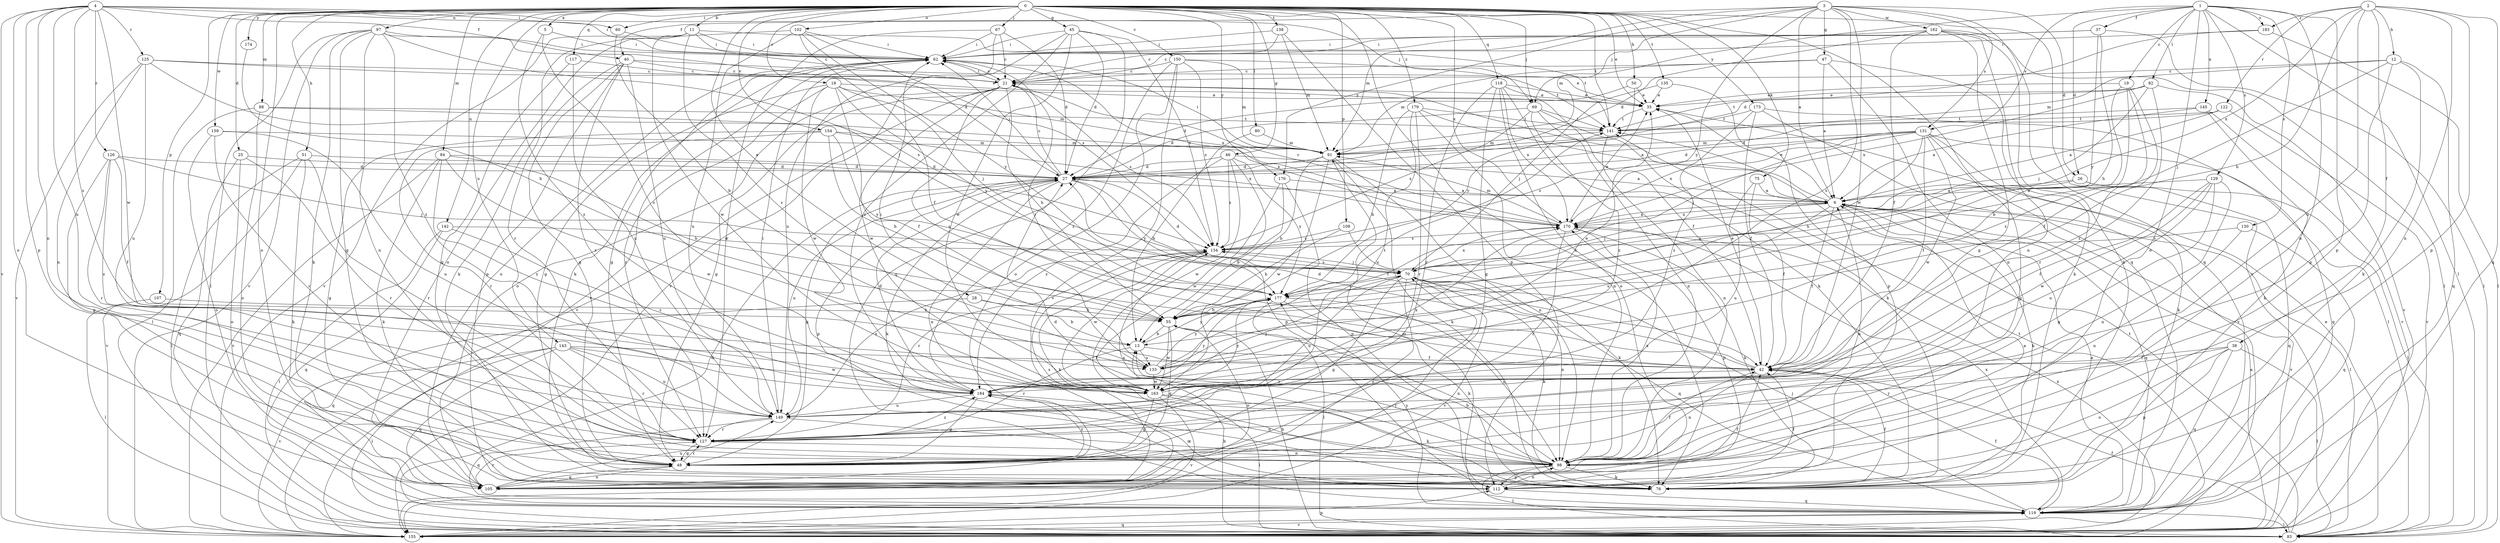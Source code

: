 strict digraph  {
0;
1;
2;
3;
4;
5;
6;
11;
12;
13;
18;
19;
21;
25;
26;
27;
28;
35;
37;
38;
40;
42;
45;
46;
47;
48;
50;
51;
55;
60;
62;
67;
69;
70;
75;
76;
80;
82;
83;
84;
88;
91;
97;
98;
102;
105;
107;
108;
112;
117;
118;
119;
122;
125;
126;
127;
129;
130;
131;
133;
134;
135;
138;
141;
142;
143;
145;
149;
150;
154;
155;
159;
162;
163;
170;
173;
174;
176;
177;
179;
183;
184;
0 -> 5  [label=a];
0 -> 11  [label=b];
0 -> 18  [label=c];
0 -> 25  [label=d];
0 -> 28  [label=e];
0 -> 35  [label=e];
0 -> 45  [label=g];
0 -> 46  [label=g];
0 -> 50  [label=h];
0 -> 51  [label=h];
0 -> 60  [label=i];
0 -> 67  [label=j];
0 -> 69  [label=j];
0 -> 75  [label=k];
0 -> 76  [label=k];
0 -> 80  [label=l];
0 -> 84  [label=m];
0 -> 88  [label=m];
0 -> 97  [label=n];
0 -> 102  [label=o];
0 -> 105  [label=o];
0 -> 107  [label=p];
0 -> 108  [label=p];
0 -> 117  [label=q];
0 -> 118  [label=q];
0 -> 119  [label=q];
0 -> 135  [label=t];
0 -> 138  [label=t];
0 -> 141  [label=t];
0 -> 142  [label=u];
0 -> 143  [label=u];
0 -> 150  [label=v];
0 -> 154  [label=v];
0 -> 155  [label=v];
0 -> 159  [label=w];
0 -> 170  [label=x];
0 -> 173  [label=y];
0 -> 174  [label=y];
0 -> 176  [label=y];
0 -> 179  [label=z];
1 -> 19  [label=c];
1 -> 26  [label=d];
1 -> 37  [label=f];
1 -> 82  [label=l];
1 -> 83  [label=l];
1 -> 91  [label=m];
1 -> 98  [label=n];
1 -> 105  [label=o];
1 -> 112  [label=p];
1 -> 129  [label=s];
1 -> 130  [label=s];
1 -> 131  [label=s];
1 -> 145  [label=u];
1 -> 183  [label=z];
2 -> 12  [label=b];
2 -> 38  [label=f];
2 -> 55  [label=h];
2 -> 98  [label=n];
2 -> 112  [label=p];
2 -> 119  [label=q];
2 -> 122  [label=r];
2 -> 149  [label=u];
2 -> 170  [label=x];
2 -> 183  [label=z];
3 -> 6  [label=a];
3 -> 26  [label=d];
3 -> 40  [label=f];
3 -> 47  [label=g];
3 -> 69  [label=j];
3 -> 91  [label=m];
3 -> 119  [label=q];
3 -> 131  [label=s];
3 -> 133  [label=s];
3 -> 162  [label=w];
3 -> 163  [label=w];
3 -> 176  [label=y];
3 -> 177  [label=y];
4 -> 40  [label=f];
4 -> 60  [label=i];
4 -> 62  [label=i];
4 -> 69  [label=j];
4 -> 98  [label=n];
4 -> 105  [label=o];
4 -> 112  [label=p];
4 -> 125  [label=r];
4 -> 126  [label=r];
4 -> 133  [label=s];
4 -> 149  [label=u];
4 -> 155  [label=v];
4 -> 163  [label=w];
5 -> 62  [label=i];
5 -> 133  [label=s];
5 -> 184  [label=z];
6 -> 21  [label=c];
6 -> 35  [label=e];
6 -> 42  [label=f];
6 -> 70  [label=j];
6 -> 76  [label=k];
6 -> 83  [label=l];
6 -> 119  [label=q];
6 -> 133  [label=s];
6 -> 155  [label=v];
6 -> 170  [label=x];
11 -> 21  [label=c];
11 -> 62  [label=i];
11 -> 127  [label=r];
11 -> 133  [label=s];
11 -> 141  [label=t];
11 -> 155  [label=v];
11 -> 163  [label=w];
12 -> 21  [label=c];
12 -> 48  [label=g];
12 -> 70  [label=j];
12 -> 76  [label=k];
12 -> 91  [label=m];
12 -> 119  [label=q];
13 -> 42  [label=f];
13 -> 127  [label=r];
13 -> 133  [label=s];
13 -> 177  [label=y];
18 -> 35  [label=e];
18 -> 42  [label=f];
18 -> 48  [label=g];
18 -> 70  [label=j];
18 -> 91  [label=m];
18 -> 127  [label=r];
18 -> 163  [label=w];
18 -> 177  [label=y];
19 -> 13  [label=b];
19 -> 35  [label=e];
19 -> 42  [label=f];
19 -> 133  [label=s];
19 -> 184  [label=z];
21 -> 35  [label=e];
21 -> 48  [label=g];
21 -> 55  [label=h];
21 -> 62  [label=i];
21 -> 105  [label=o];
21 -> 133  [label=s];
21 -> 134  [label=s];
21 -> 155  [label=v];
21 -> 163  [label=w];
25 -> 27  [label=d];
25 -> 105  [label=o];
25 -> 119  [label=q];
25 -> 127  [label=r];
26 -> 6  [label=a];
26 -> 83  [label=l];
26 -> 119  [label=q];
26 -> 177  [label=y];
27 -> 6  [label=a];
27 -> 21  [label=c];
27 -> 42  [label=f];
27 -> 48  [label=g];
27 -> 62  [label=i];
27 -> 76  [label=k];
27 -> 98  [label=n];
27 -> 112  [label=p];
27 -> 149  [label=u];
27 -> 177  [label=y];
28 -> 13  [label=b];
28 -> 55  [label=h];
28 -> 119  [label=q];
35 -> 141  [label=t];
37 -> 21  [label=c];
37 -> 55  [label=h];
37 -> 62  [label=i];
37 -> 83  [label=l];
37 -> 177  [label=y];
38 -> 42  [label=f];
38 -> 83  [label=l];
38 -> 105  [label=o];
38 -> 112  [label=p];
38 -> 119  [label=q];
38 -> 127  [label=r];
40 -> 21  [label=c];
40 -> 35  [label=e];
40 -> 48  [label=g];
40 -> 76  [label=k];
40 -> 112  [label=p];
40 -> 127  [label=r];
40 -> 149  [label=u];
42 -> 27  [label=d];
42 -> 35  [label=e];
42 -> 62  [label=i];
42 -> 98  [label=n];
42 -> 184  [label=z];
45 -> 27  [label=d];
45 -> 62  [label=i];
45 -> 119  [label=q];
45 -> 134  [label=s];
45 -> 155  [label=v];
45 -> 163  [label=w];
45 -> 184  [label=z];
46 -> 6  [label=a];
46 -> 27  [label=d];
46 -> 112  [label=p];
46 -> 134  [label=s];
46 -> 163  [label=w];
46 -> 177  [label=y];
46 -> 184  [label=z];
47 -> 6  [label=a];
47 -> 21  [label=c];
47 -> 76  [label=k];
47 -> 91  [label=m];
47 -> 98  [label=n];
48 -> 105  [label=o];
48 -> 127  [label=r];
48 -> 184  [label=z];
50 -> 27  [label=d];
50 -> 35  [label=e];
50 -> 177  [label=y];
51 -> 27  [label=d];
51 -> 76  [label=k];
51 -> 83  [label=l];
51 -> 127  [label=r];
51 -> 155  [label=v];
55 -> 13  [label=b];
55 -> 48  [label=g];
55 -> 98  [label=n];
55 -> 105  [label=o];
55 -> 163  [label=w];
60 -> 13  [label=b];
60 -> 62  [label=i];
62 -> 21  [label=c];
62 -> 48  [label=g];
62 -> 76  [label=k];
62 -> 105  [label=o];
62 -> 155  [label=v];
62 -> 170  [label=x];
67 -> 21  [label=c];
67 -> 27  [label=d];
67 -> 62  [label=i];
67 -> 127  [label=r];
67 -> 149  [label=u];
69 -> 27  [label=d];
69 -> 76  [label=k];
69 -> 98  [label=n];
69 -> 134  [label=s];
69 -> 141  [label=t];
69 -> 184  [label=z];
70 -> 27  [label=d];
70 -> 48  [label=g];
70 -> 76  [label=k];
70 -> 98  [label=n];
70 -> 105  [label=o];
70 -> 119  [label=q];
70 -> 134  [label=s];
70 -> 149  [label=u];
70 -> 155  [label=v];
70 -> 170  [label=x];
70 -> 177  [label=y];
75 -> 6  [label=a];
75 -> 42  [label=f];
75 -> 149  [label=u];
76 -> 42  [label=f];
80 -> 13  [label=b];
80 -> 91  [label=m];
82 -> 35  [label=e];
82 -> 70  [label=j];
82 -> 127  [label=r];
82 -> 141  [label=t];
82 -> 155  [label=v];
82 -> 170  [label=x];
83 -> 13  [label=b];
83 -> 27  [label=d];
83 -> 35  [label=e];
83 -> 42  [label=f];
83 -> 55  [label=h];
83 -> 141  [label=t];
84 -> 27  [label=d];
84 -> 55  [label=h];
84 -> 76  [label=k];
84 -> 155  [label=v];
84 -> 163  [label=w];
84 -> 184  [label=z];
88 -> 83  [label=l];
88 -> 105  [label=o];
88 -> 141  [label=t];
88 -> 170  [label=x];
91 -> 27  [label=d];
91 -> 55  [label=h];
91 -> 62  [label=i];
91 -> 76  [label=k];
91 -> 98  [label=n];
91 -> 163  [label=w];
97 -> 27  [label=d];
97 -> 48  [label=g];
97 -> 62  [label=i];
97 -> 70  [label=j];
97 -> 76  [label=k];
97 -> 83  [label=l];
97 -> 98  [label=n];
97 -> 155  [label=v];
97 -> 184  [label=z];
98 -> 6  [label=a];
98 -> 13  [label=b];
98 -> 27  [label=d];
98 -> 42  [label=f];
98 -> 76  [label=k];
98 -> 83  [label=l];
98 -> 112  [label=p];
98 -> 134  [label=s];
98 -> 170  [label=x];
102 -> 42  [label=f];
102 -> 62  [label=i];
102 -> 105  [label=o];
102 -> 134  [label=s];
102 -> 149  [label=u];
102 -> 177  [label=y];
105 -> 6  [label=a];
105 -> 42  [label=f];
105 -> 48  [label=g];
105 -> 127  [label=r];
105 -> 134  [label=s];
105 -> 149  [label=u];
107 -> 55  [label=h];
107 -> 83  [label=l];
108 -> 55  [label=h];
108 -> 76  [label=k];
108 -> 134  [label=s];
112 -> 42  [label=f];
112 -> 98  [label=n];
112 -> 119  [label=q];
112 -> 184  [label=z];
117 -> 21  [label=c];
117 -> 48  [label=g];
117 -> 149  [label=u];
118 -> 35  [label=e];
118 -> 42  [label=f];
118 -> 48  [label=g];
118 -> 76  [label=k];
118 -> 105  [label=o];
118 -> 127  [label=r];
118 -> 170  [label=x];
119 -> 6  [label=a];
119 -> 42  [label=f];
119 -> 70  [label=j];
119 -> 83  [label=l];
119 -> 91  [label=m];
119 -> 155  [label=v];
119 -> 170  [label=x];
119 -> 177  [label=y];
122 -> 6  [label=a];
122 -> 27  [label=d];
122 -> 141  [label=t];
122 -> 155  [label=v];
125 -> 21  [label=c];
125 -> 35  [label=e];
125 -> 98  [label=n];
125 -> 134  [label=s];
125 -> 149  [label=u];
125 -> 155  [label=v];
126 -> 27  [label=d];
126 -> 42  [label=f];
126 -> 48  [label=g];
126 -> 70  [label=j];
126 -> 127  [label=r];
126 -> 184  [label=z];
127 -> 48  [label=g];
127 -> 98  [label=n];
127 -> 184  [label=z];
129 -> 6  [label=a];
129 -> 42  [label=f];
129 -> 48  [label=g];
129 -> 98  [label=n];
129 -> 149  [label=u];
129 -> 163  [label=w];
130 -> 98  [label=n];
130 -> 119  [label=q];
130 -> 134  [label=s];
131 -> 27  [label=d];
131 -> 42  [label=f];
131 -> 48  [label=g];
131 -> 55  [label=h];
131 -> 70  [label=j];
131 -> 76  [label=k];
131 -> 91  [label=m];
131 -> 119  [label=q];
131 -> 134  [label=s];
131 -> 163  [label=w];
131 -> 170  [label=x];
133 -> 35  [label=e];
133 -> 62  [label=i];
133 -> 141  [label=t];
133 -> 163  [label=w];
133 -> 177  [label=y];
134 -> 70  [label=j];
134 -> 76  [label=k];
134 -> 127  [label=r];
134 -> 163  [label=w];
135 -> 35  [label=e];
135 -> 70  [label=j];
135 -> 112  [label=p];
138 -> 21  [label=c];
138 -> 62  [label=i];
138 -> 91  [label=m];
138 -> 112  [label=p];
141 -> 91  [label=m];
141 -> 98  [label=n];
142 -> 83  [label=l];
142 -> 119  [label=q];
142 -> 134  [label=s];
142 -> 184  [label=z];
143 -> 42  [label=f];
143 -> 83  [label=l];
143 -> 119  [label=q];
143 -> 127  [label=r];
143 -> 149  [label=u];
143 -> 155  [label=v];
143 -> 163  [label=w];
145 -> 6  [label=a];
145 -> 76  [label=k];
145 -> 141  [label=t];
145 -> 155  [label=v];
149 -> 62  [label=i];
149 -> 98  [label=n];
149 -> 119  [label=q];
149 -> 127  [label=r];
149 -> 134  [label=s];
150 -> 21  [label=c];
150 -> 91  [label=m];
150 -> 105  [label=o];
150 -> 134  [label=s];
150 -> 141  [label=t];
150 -> 155  [label=v];
150 -> 184  [label=z];
154 -> 48  [label=g];
154 -> 55  [label=h];
154 -> 91  [label=m];
154 -> 127  [label=r];
154 -> 170  [label=x];
154 -> 177  [label=y];
155 -> 6  [label=a];
155 -> 70  [label=j];
155 -> 112  [label=p];
155 -> 119  [label=q];
155 -> 141  [label=t];
155 -> 170  [label=x];
159 -> 91  [label=m];
159 -> 105  [label=o];
159 -> 127  [label=r];
159 -> 149  [label=u];
162 -> 27  [label=d];
162 -> 42  [label=f];
162 -> 48  [label=g];
162 -> 62  [label=i];
162 -> 76  [label=k];
162 -> 83  [label=l];
162 -> 98  [label=n];
163 -> 48  [label=g];
163 -> 76  [label=k];
163 -> 83  [label=l];
163 -> 155  [label=v];
163 -> 170  [label=x];
163 -> 177  [label=y];
170 -> 6  [label=a];
170 -> 21  [label=c];
170 -> 35  [label=e];
170 -> 76  [label=k];
170 -> 91  [label=m];
170 -> 112  [label=p];
170 -> 127  [label=r];
170 -> 134  [label=s];
173 -> 42  [label=f];
173 -> 83  [label=l];
173 -> 141  [label=t];
173 -> 155  [label=v];
173 -> 184  [label=z];
174 -> 55  [label=h];
176 -> 6  [label=a];
176 -> 13  [label=b];
176 -> 112  [label=p];
176 -> 163  [label=w];
177 -> 55  [label=h];
177 -> 76  [label=k];
177 -> 83  [label=l];
177 -> 98  [label=n];
179 -> 6  [label=a];
179 -> 55  [label=h];
179 -> 98  [label=n];
179 -> 127  [label=r];
179 -> 141  [label=t];
179 -> 149  [label=u];
183 -> 27  [label=d];
183 -> 62  [label=i];
183 -> 83  [label=l];
184 -> 27  [label=d];
184 -> 48  [label=g];
184 -> 70  [label=j];
184 -> 98  [label=n];
184 -> 149  [label=u];
184 -> 177  [label=y];
}
